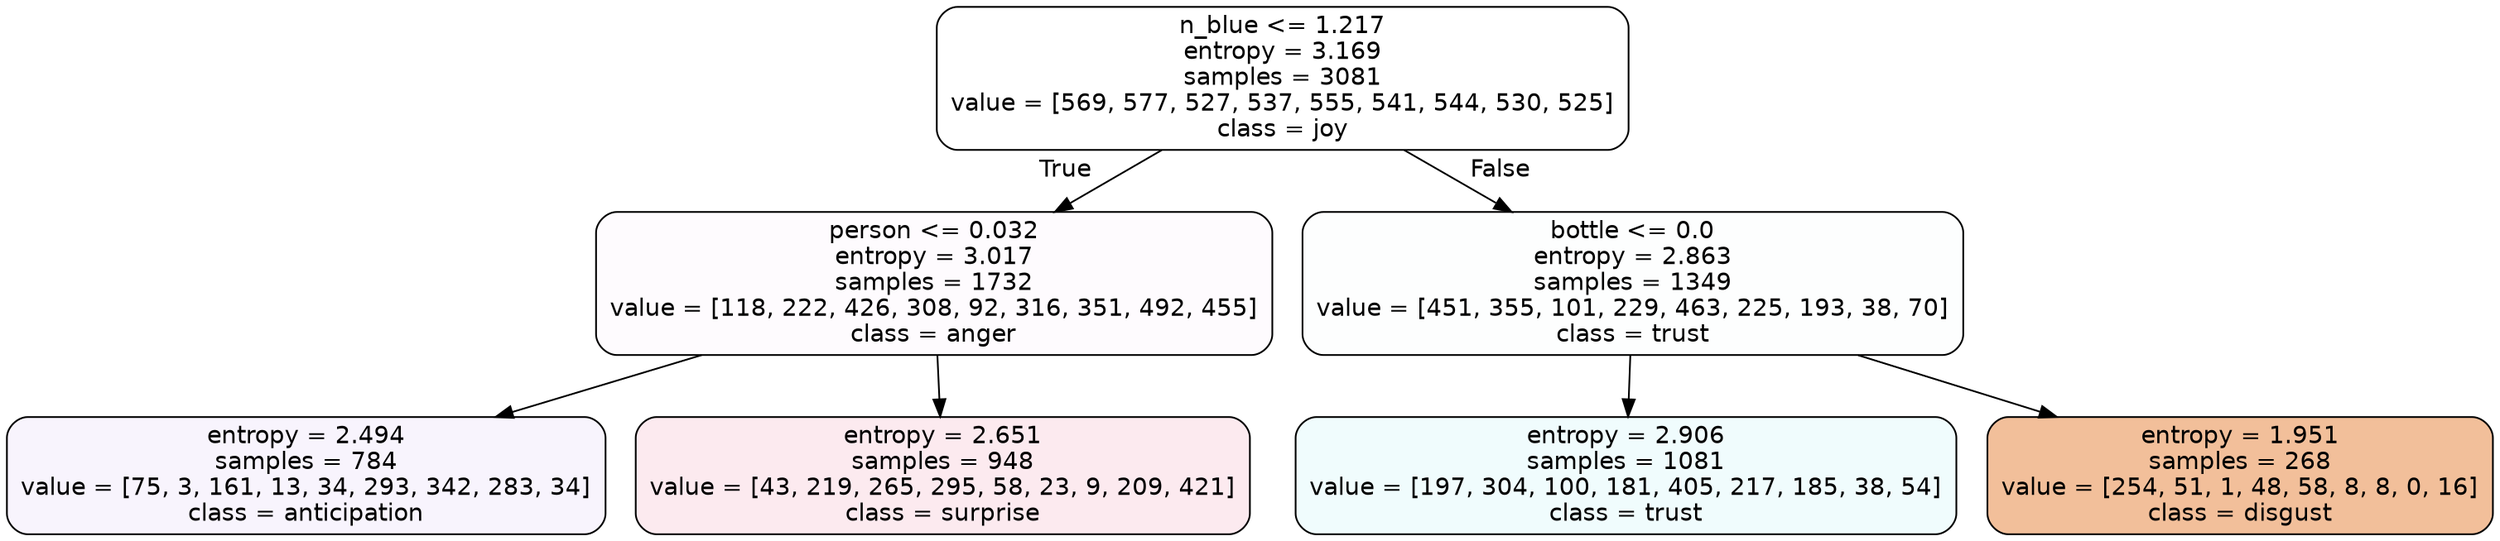 digraph Tree {
node [shape=box, style="filled, rounded", color="black", fontname=helvetica] ;
edge [fontname=helvetica] ;
0 [label="n_blue <= 1.217\nentropy = 3.169\nsamples = 3081\nvalue = [569, 577, 527, 537, 555, 541, 544, 530, 525]\nclass = joy", fillcolor="#d7e53900"] ;
1 [label="person <= 0.032\nentropy = 3.017\nsamples = 1732\nvalue = [118, 222, 426, 308, 92, 316, 351, 492, 455]\nclass = anger", fillcolor="#e539d704"] ;
0 -> 1 [labeldistance=2.5, labelangle=45, headlabel="True"] ;
2 [label="entropy = 2.494\nsamples = 784\nvalue = [75, 3, 161, 13, 34, 293, 342, 283, 34]\nclass = anticipation", fillcolor="#8139e50d"] ;
1 -> 2 ;
3 [label="entropy = 2.651\nsamples = 948\nvalue = [43, 219, 265, 295, 58, 23, 9, 209, 421]\nclass = surprise", fillcolor="#e539641a"] ;
1 -> 3 ;
4 [label="bottle <= 0.0\nentropy = 2.863\nsamples = 1349\nvalue = [451, 355, 101, 229, 463, 225, 193, 38, 70]\nclass = trust", fillcolor="#39d7e502"] ;
0 -> 4 [labeldistance=2.5, labelangle=-45, headlabel="False"] ;
5 [label="entropy = 2.906\nsamples = 1081\nvalue = [197, 304, 100, 181, 405, 217, 185, 38, 54]\nclass = trust", fillcolor="#39d7e513"] ;
4 -> 5 ;
6 [label="entropy = 1.951\nsamples = 268\nvalue = [254, 51, 1, 48, 58, 8, 8, 0, 16]\nclass = disgust", fillcolor="#e5813981"] ;
4 -> 6 ;
}